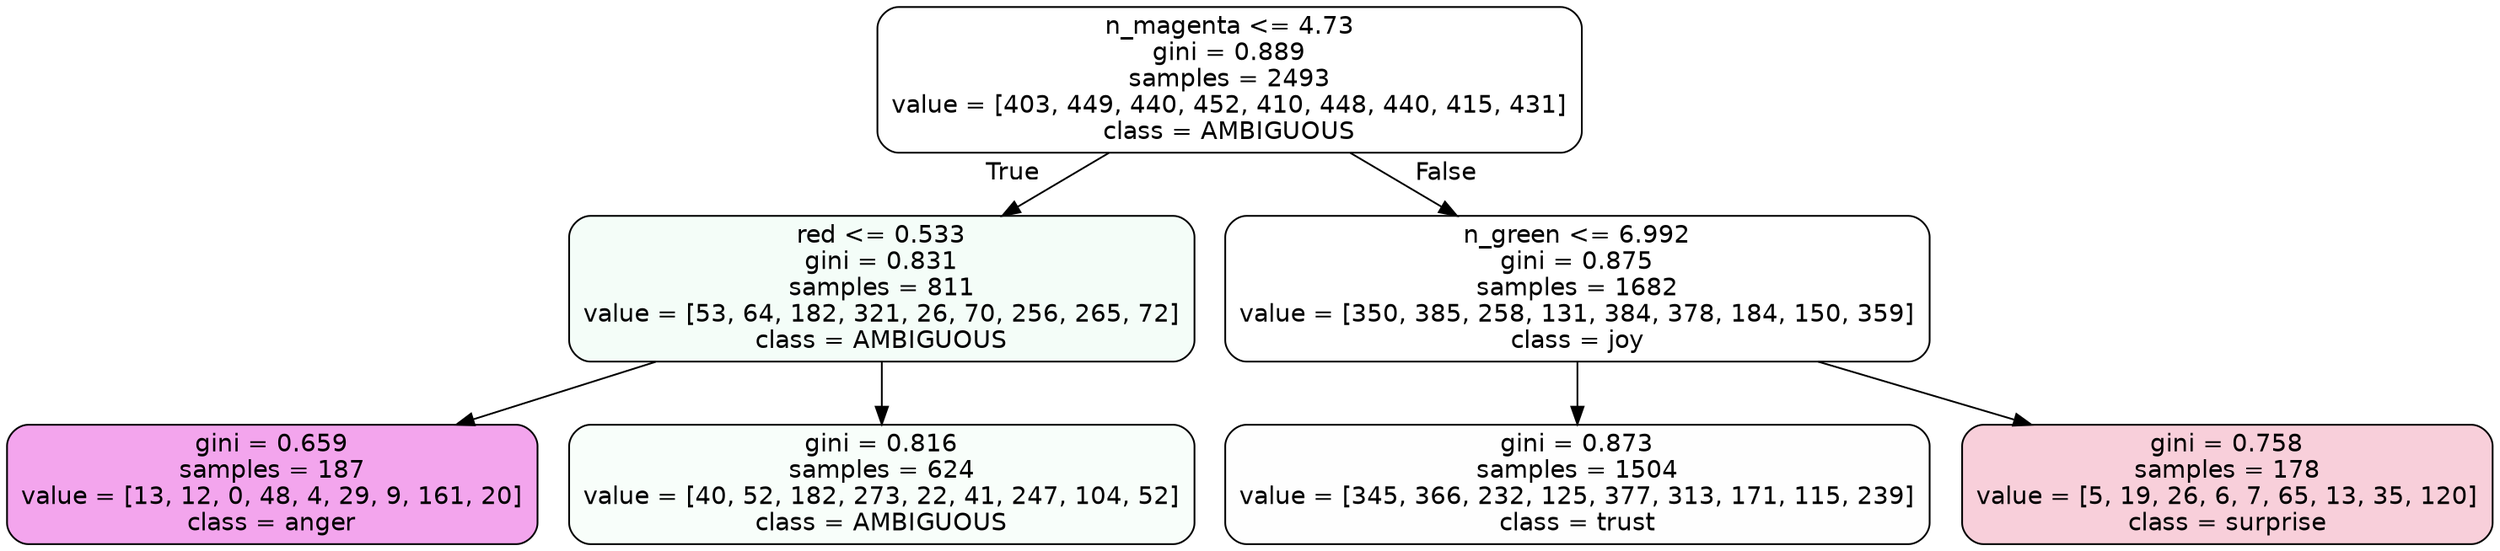 digraph Tree {
node [shape=box, style="filled, rounded", color="black", fontname=helvetica] ;
edge [fontname=helvetica] ;
0 [label="n_magenta <= 4.73\ngini = 0.889\nsamples = 2493\nvalue = [403, 449, 440, 452, 410, 448, 440, 415, 431]\nclass = AMBIGUOUS", fillcolor="#39e58100"] ;
1 [label="red <= 0.533\ngini = 0.831\nsamples = 811\nvalue = [53, 64, 182, 321, 26, 70, 256, 265, 72]\nclass = AMBIGUOUS", fillcolor="#39e5810e"] ;
0 -> 1 [labeldistance=2.5, labelangle=45, headlabel="True"] ;
2 [label="gini = 0.659\nsamples = 187\nvalue = [13, 12, 0, 48, 4, 29, 9, 161, 20]\nclass = anger", fillcolor="#e539d774"] ;
1 -> 2 ;
3 [label="gini = 0.816\nsamples = 624\nvalue = [40, 52, 182, 273, 22, 41, 247, 104, 52]\nclass = AMBIGUOUS", fillcolor="#39e58109"] ;
1 -> 3 ;
4 [label="n_green <= 6.992\ngini = 0.875\nsamples = 1682\nvalue = [350, 385, 258, 131, 384, 378, 184, 150, 359]\nclass = joy", fillcolor="#d7e53900"] ;
0 -> 4 [labeldistance=2.5, labelangle=-45, headlabel="False"] ;
5 [label="gini = 0.873\nsamples = 1504\nvalue = [345, 366, 232, 125, 377, 313, 171, 115, 239]\nclass = trust", fillcolor="#39d7e501"] ;
4 -> 5 ;
6 [label="gini = 0.758\nsamples = 178\nvalue = [5, 19, 26, 6, 7, 65, 13, 35, 120]\nclass = surprise", fillcolor="#e539643d"] ;
4 -> 6 ;
}